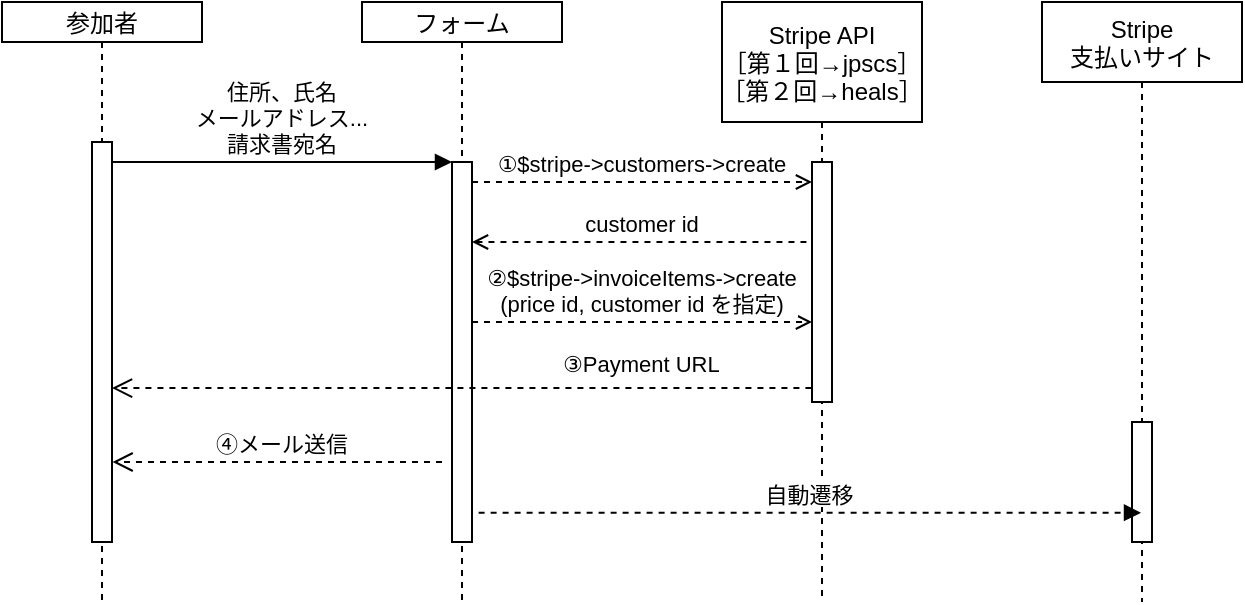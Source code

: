 <mxfile version="17.5.0" type="github">
  <diagram id="kgpKYQtTHZ0yAKxKKP6v" name="Page-1">
    <mxGraphModel dx="981" dy="486" grid="1" gridSize="10" guides="1" tooltips="1" connect="1" arrows="1" fold="1" page="1" pageScale="1" pageWidth="850" pageHeight="1100" math="0" shadow="0">
      <root>
        <mxCell id="0" />
        <mxCell id="1" parent="0" />
        <mxCell id="3nuBFxr9cyL0pnOWT2aG-1" value="参加者" style="shape=umlLifeline;perimeter=lifelinePerimeter;container=1;collapsible=0;recursiveResize=0;rounded=0;shadow=0;strokeWidth=1;size=20;" parent="1" vertex="1">
          <mxGeometry x="120" y="80" width="100" height="300" as="geometry" />
        </mxCell>
        <mxCell id="3nuBFxr9cyL0pnOWT2aG-2" value="" style="points=[];perimeter=orthogonalPerimeter;rounded=0;shadow=0;strokeWidth=1;" parent="3nuBFxr9cyL0pnOWT2aG-1" vertex="1">
          <mxGeometry x="45" y="70" width="10" height="200" as="geometry" />
        </mxCell>
        <mxCell id="3nuBFxr9cyL0pnOWT2aG-5" value="フォーム" style="shape=umlLifeline;perimeter=lifelinePerimeter;container=1;collapsible=0;recursiveResize=0;rounded=0;shadow=0;strokeWidth=1;size=20;" parent="1" vertex="1">
          <mxGeometry x="300" y="80" width="100" height="300" as="geometry" />
        </mxCell>
        <mxCell id="3nuBFxr9cyL0pnOWT2aG-6" value="" style="points=[];perimeter=orthogonalPerimeter;rounded=0;shadow=0;strokeWidth=1;" parent="3nuBFxr9cyL0pnOWT2aG-5" vertex="1">
          <mxGeometry x="45" y="80" width="10" height="190" as="geometry" />
        </mxCell>
        <mxCell id="3nuBFxr9cyL0pnOWT2aG-7" value="③Payment URL" style="verticalAlign=bottom;endArrow=open;dashed=1;endSize=8;exitX=-0.029;exitY=0.942;shadow=0;strokeWidth=1;exitDx=0;exitDy=0;exitPerimeter=0;" parent="1" source="lWIJ4T4-vQ5IvNJWS5fL-4" target="3nuBFxr9cyL0pnOWT2aG-2" edge="1">
          <mxGeometry x="-0.515" y="-3" relative="1" as="geometry">
            <mxPoint x="275" y="236" as="targetPoint" />
            <mxPoint as="offset" />
          </mxGeometry>
        </mxCell>
        <mxCell id="3nuBFxr9cyL0pnOWT2aG-8" value="住所、氏名&#xa;メールアドレス...&#xa;請求書宛名" style="verticalAlign=bottom;endArrow=block;entryX=0;entryY=0;shadow=0;strokeWidth=1;" parent="1" source="3nuBFxr9cyL0pnOWT2aG-2" target="3nuBFxr9cyL0pnOWT2aG-6" edge="1">
          <mxGeometry relative="1" as="geometry">
            <mxPoint x="275" y="160" as="sourcePoint" />
            <mxPoint as="offset" />
          </mxGeometry>
        </mxCell>
        <mxCell id="lWIJ4T4-vQ5IvNJWS5fL-3" value="Stripe API&#xa;［第１回→jpscs］&#xa;［第２回→heals］" style="shape=umlLifeline;perimeter=lifelinePerimeter;container=1;collapsible=0;recursiveResize=0;rounded=0;shadow=0;strokeWidth=1;size=60;" vertex="1" parent="1">
          <mxGeometry x="480" y="80" width="100" height="300" as="geometry" />
        </mxCell>
        <mxCell id="lWIJ4T4-vQ5IvNJWS5fL-4" value="" style="points=[];perimeter=orthogonalPerimeter;rounded=0;shadow=0;strokeWidth=1;" vertex="1" parent="lWIJ4T4-vQ5IvNJWS5fL-3">
          <mxGeometry x="45" y="80" width="10" height="120" as="geometry" />
        </mxCell>
        <mxCell id="lWIJ4T4-vQ5IvNJWS5fL-23" value="②$stripe-&gt;invoiceItems-&gt;create&#xa;(price id, customer id を指定)" style="verticalAlign=bottom;endArrow=open;entryX=0;entryY=0;shadow=0;strokeWidth=1;dashed=1;endFill=0;" edge="1" parent="lWIJ4T4-vQ5IvNJWS5fL-3">
          <mxGeometry relative="1" as="geometry">
            <mxPoint x="-125" y="160" as="sourcePoint" />
            <mxPoint as="offset" />
            <mxPoint x="45" y="160" as="targetPoint" />
          </mxGeometry>
        </mxCell>
        <mxCell id="lWIJ4T4-vQ5IvNJWS5fL-6" value="①$stripe-&gt;customers-&gt;create" style="verticalAlign=bottom;endArrow=open;entryX=0;entryY=0;shadow=0;strokeWidth=1;dashed=1;endFill=0;" edge="1" parent="1">
          <mxGeometry relative="1" as="geometry">
            <mxPoint x="355" y="170" as="sourcePoint" />
            <mxPoint as="offset" />
            <mxPoint x="525" y="170" as="targetPoint" />
          </mxGeometry>
        </mxCell>
        <mxCell id="lWIJ4T4-vQ5IvNJWS5fL-7" value="Stripe&#xa;支払いサイト" style="shape=umlLifeline;perimeter=lifelinePerimeter;container=1;collapsible=0;recursiveResize=0;rounded=0;shadow=0;strokeWidth=1;size=40;" vertex="1" parent="1">
          <mxGeometry x="640" y="80" width="100" height="300" as="geometry" />
        </mxCell>
        <mxCell id="lWIJ4T4-vQ5IvNJWS5fL-8" value="" style="points=[];perimeter=orthogonalPerimeter;rounded=0;shadow=0;strokeWidth=1;direction=west;" vertex="1" parent="lWIJ4T4-vQ5IvNJWS5fL-7">
          <mxGeometry x="45" y="210" width="10" height="60" as="geometry" />
        </mxCell>
        <mxCell id="lWIJ4T4-vQ5IvNJWS5fL-2" value="自動遷移" style="verticalAlign=bottom;endArrow=block;shadow=0;strokeWidth=1;dashed=1;exitX=1.331;exitY=0.923;exitDx=0;exitDy=0;exitPerimeter=0;" edge="1" parent="1" source="3nuBFxr9cyL0pnOWT2aG-6" target="lWIJ4T4-vQ5IvNJWS5fL-7">
          <mxGeometry relative="1" as="geometry">
            <mxPoint x="380" y="330" as="sourcePoint" />
            <mxPoint as="offset" />
            <mxPoint x="440" y="330" as="targetPoint" />
          </mxGeometry>
        </mxCell>
        <mxCell id="lWIJ4T4-vQ5IvNJWS5fL-17" value="customer id" style="verticalAlign=bottom;endArrow=none;entryX=0;entryY=0;shadow=0;strokeWidth=1;dashed=1;endFill=0;startArrow=open;startFill=0;" edge="1" parent="1">
          <mxGeometry relative="1" as="geometry">
            <mxPoint x="355" y="200" as="sourcePoint" />
            <mxPoint as="offset" />
            <mxPoint x="525" y="200" as="targetPoint" />
          </mxGeometry>
        </mxCell>
        <mxCell id="lWIJ4T4-vQ5IvNJWS5fL-27" value="④メール送信" style="verticalAlign=bottom;endArrow=open;dashed=1;endSize=8;shadow=0;strokeWidth=1;" edge="1" parent="1">
          <mxGeometry x="-0.029" relative="1" as="geometry">
            <mxPoint x="175.29" y="310.0" as="targetPoint" />
            <mxPoint x="340" y="310" as="sourcePoint" />
            <mxPoint as="offset" />
          </mxGeometry>
        </mxCell>
      </root>
    </mxGraphModel>
  </diagram>
</mxfile>

